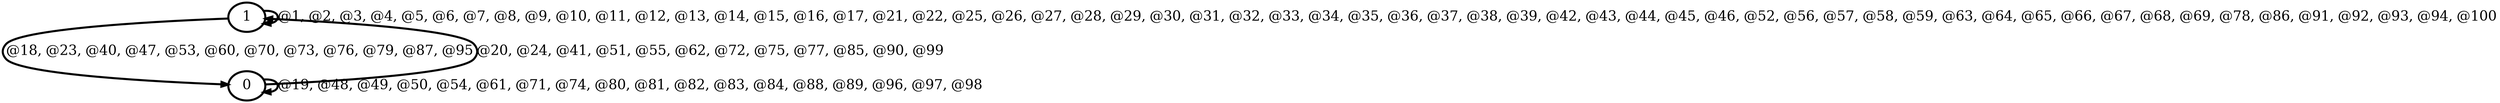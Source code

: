 digraph G {
        node [style=rounded, penwidth=3, fontsize=20, shape=oval];
        "1" -> "1" [label="@1, @2, @3, @4, @5, @6, @7, @8, @9, @10, @11, @12, @13, @14, @15, @16, @17, @21, @22, @25, @26, @27, @28, @29, @30, @31, @32, @33, @34, @35, @36, @37, @38, @39, @42, @43, @44, @45, @46, @52, @56, @57, @58, @59, @63, @64, @65, @66, @67, @68, @69, @78, @86, @91, @92, @93, @94, @100", color=black,arrowsize=1,style=bold,penwidth=3,fontsize=20];
"1" -> "0" [label="@18, @23, @40, @47, @53, @60, @70, @73, @76, @79, @87, @95", color=black,arrowsize=1,style=bold,penwidth=3,fontsize=20];
"0" -> "0" [label="@19, @48, @49, @50, @54, @61, @71, @74, @80, @81, @82, @83, @84, @88, @89, @96, @97, @98", color=black,arrowsize=1,style=bold,penwidth=3,fontsize=20];
"0" -> "1" [label="@20, @24, @41, @51, @55, @62, @72, @75, @77, @85, @90, @99", color=black,arrowsize=1,style=bold,penwidth=3,fontsize=20];
}
